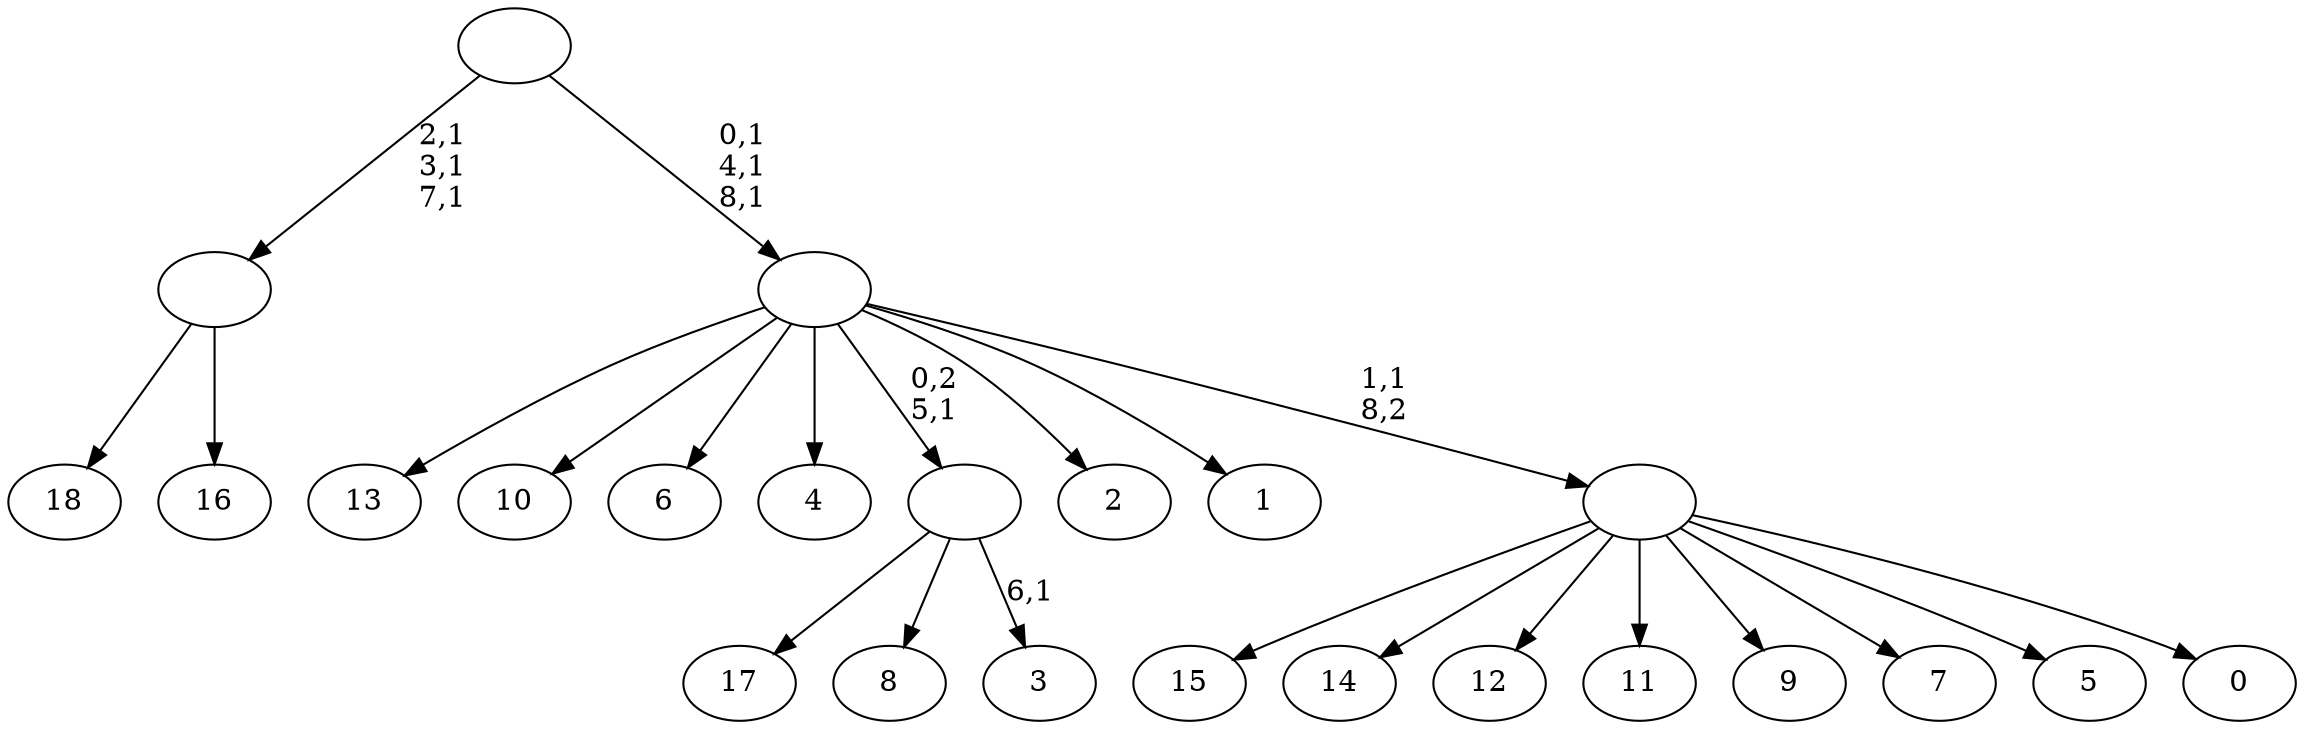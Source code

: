 digraph T {
	28 [label="18"]
	27 [label="17"]
	26 [label="16"]
	25 [label=""]
	22 [label="15"]
	21 [label="14"]
	20 [label="13"]
	19 [label="12"]
	18 [label="11"]
	17 [label="10"]
	16 [label="9"]
	15 [label="8"]
	14 [label="7"]
	13 [label="6"]
	12 [label="5"]
	11 [label="4"]
	10 [label="3"]
	8 [label=""]
	7 [label="2"]
	6 [label="1"]
	5 [label="0"]
	4 [label=""]
	3 [label=""]
	0 [label=""]
	25 -> 28 [label=""]
	25 -> 26 [label=""]
	8 -> 10 [label="6,1"]
	8 -> 27 [label=""]
	8 -> 15 [label=""]
	4 -> 22 [label=""]
	4 -> 21 [label=""]
	4 -> 19 [label=""]
	4 -> 18 [label=""]
	4 -> 16 [label=""]
	4 -> 14 [label=""]
	4 -> 12 [label=""]
	4 -> 5 [label=""]
	3 -> 20 [label=""]
	3 -> 17 [label=""]
	3 -> 13 [label=""]
	3 -> 11 [label=""]
	3 -> 8 [label="0,2\n5,1"]
	3 -> 7 [label=""]
	3 -> 6 [label=""]
	3 -> 4 [label="1,1\n8,2"]
	0 -> 3 [label="0,1\n4,1\n8,1"]
	0 -> 25 [label="2,1\n3,1\n7,1"]
}
